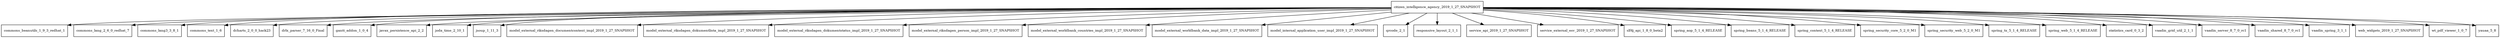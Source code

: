 digraph citizen_intelligence_agency_2019_1_27_SNAPSHOT_dependencies {
  node [shape = box, fontsize=10.0];
  citizen_intelligence_agency_2019_1_27_SNAPSHOT -> commons_beanutils_1_9_3_redhat_1;
  citizen_intelligence_agency_2019_1_27_SNAPSHOT -> commons_lang_2_6_0_redhat_7;
  citizen_intelligence_agency_2019_1_27_SNAPSHOT -> commons_lang3_3_8_1;
  citizen_intelligence_agency_2019_1_27_SNAPSHOT -> commons_text_1_6;
  citizen_intelligence_agency_2019_1_27_SNAPSHOT -> dcharts_2_0_0_hack23;
  citizen_intelligence_agency_2019_1_27_SNAPSHOT -> drlx_parser_7_16_0_Final;
  citizen_intelligence_agency_2019_1_27_SNAPSHOT -> gantt_addon_1_0_4;
  citizen_intelligence_agency_2019_1_27_SNAPSHOT -> javax_persistence_api_2_2;
  citizen_intelligence_agency_2019_1_27_SNAPSHOT -> joda_time_2_10_1;
  citizen_intelligence_agency_2019_1_27_SNAPSHOT -> jsoup_1_11_3;
  citizen_intelligence_agency_2019_1_27_SNAPSHOT -> model_external_riksdagen_documentcontent_impl_2019_1_27_SNAPSHOT;
  citizen_intelligence_agency_2019_1_27_SNAPSHOT -> model_external_riksdagen_dokumentlista_impl_2019_1_27_SNAPSHOT;
  citizen_intelligence_agency_2019_1_27_SNAPSHOT -> model_external_riksdagen_dokumentstatus_impl_2019_1_27_SNAPSHOT;
  citizen_intelligence_agency_2019_1_27_SNAPSHOT -> model_external_riksdagen_person_impl_2019_1_27_SNAPSHOT;
  citizen_intelligence_agency_2019_1_27_SNAPSHOT -> model_external_worldbank_countries_impl_2019_1_27_SNAPSHOT;
  citizen_intelligence_agency_2019_1_27_SNAPSHOT -> model_external_worldbank_data_impl_2019_1_27_SNAPSHOT;
  citizen_intelligence_agency_2019_1_27_SNAPSHOT -> model_internal_application_user_impl_2019_1_27_SNAPSHOT;
  citizen_intelligence_agency_2019_1_27_SNAPSHOT -> qrcode_2_1;
  citizen_intelligence_agency_2019_1_27_SNAPSHOT -> responsive_layout_2_1_1;
  citizen_intelligence_agency_2019_1_27_SNAPSHOT -> service_api_2019_1_27_SNAPSHOT;
  citizen_intelligence_agency_2019_1_27_SNAPSHOT -> service_external_esv_2019_1_27_SNAPSHOT;
  citizen_intelligence_agency_2019_1_27_SNAPSHOT -> slf4j_api_1_8_0_beta2;
  citizen_intelligence_agency_2019_1_27_SNAPSHOT -> spring_aop_5_1_4_RELEASE;
  citizen_intelligence_agency_2019_1_27_SNAPSHOT -> spring_beans_5_1_4_RELEASE;
  citizen_intelligence_agency_2019_1_27_SNAPSHOT -> spring_context_5_1_4_RELEASE;
  citizen_intelligence_agency_2019_1_27_SNAPSHOT -> spring_security_core_5_2_0_M1;
  citizen_intelligence_agency_2019_1_27_SNAPSHOT -> spring_security_web_5_2_0_M1;
  citizen_intelligence_agency_2019_1_27_SNAPSHOT -> spring_tx_5_1_4_RELEASE;
  citizen_intelligence_agency_2019_1_27_SNAPSHOT -> spring_web_5_1_4_RELEASE;
  citizen_intelligence_agency_2019_1_27_SNAPSHOT -> statistics_card_0_3_2;
  citizen_intelligence_agency_2019_1_27_SNAPSHOT -> vaadin_grid_util_2_1_1;
  citizen_intelligence_agency_2019_1_27_SNAPSHOT -> vaadin_server_8_7_0_rc1;
  citizen_intelligence_agency_2019_1_27_SNAPSHOT -> vaadin_shared_8_7_0_rc1;
  citizen_intelligence_agency_2019_1_27_SNAPSHOT -> vaadin_spring_3_1_1;
  citizen_intelligence_agency_2019_1_27_SNAPSHOT -> web_widgets_2019_1_27_SNAPSHOT;
  citizen_intelligence_agency_2019_1_27_SNAPSHOT -> wt_pdf_viewer_1_0_7;
  citizen_intelligence_agency_2019_1_27_SNAPSHOT -> yauaa_5_8;
}

